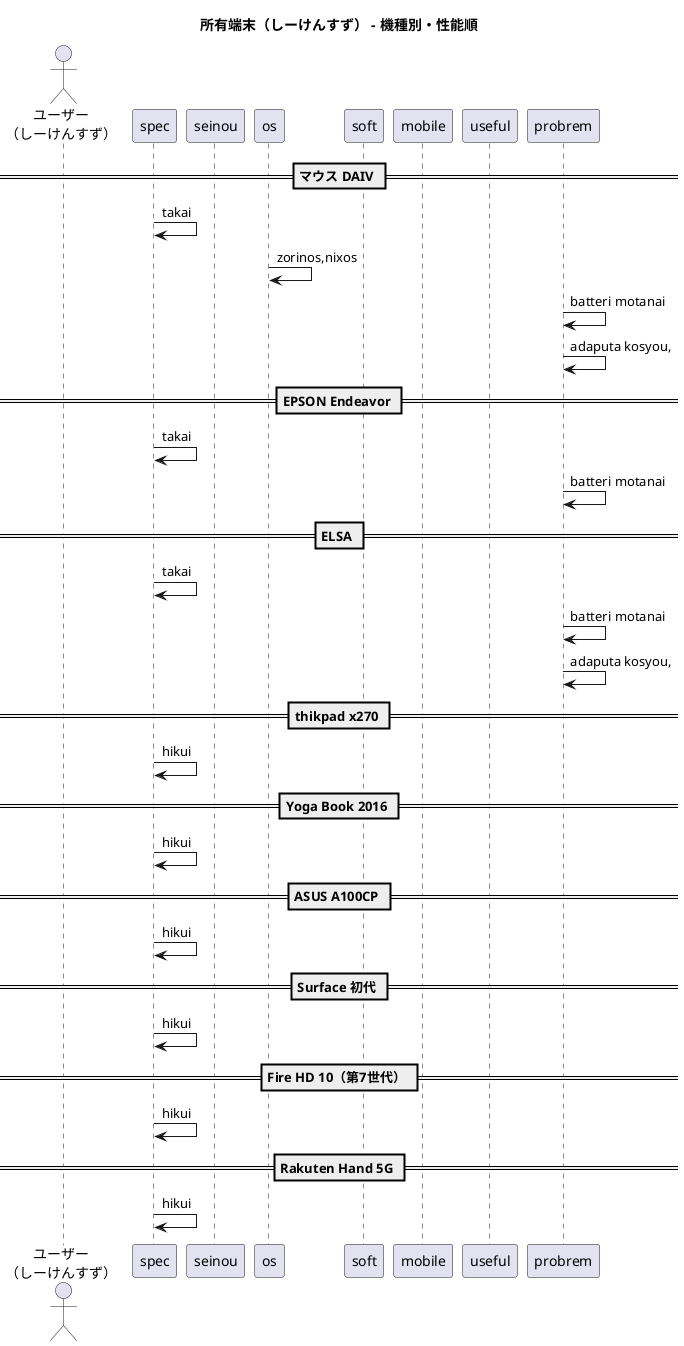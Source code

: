 @startuml
title 所有端末（しーけんすず） - 機種別・性能順

actor "ユーザー\n（しーけんすず）" as User
participant "spec" as spec
participant "seinou" as seinou
participant "os" as os
participant "soft" as soft
participant "mobile" as mobile
participant "useful" as useful
participant "probrem" as probrem

== マウス DAIV ==
spec -> spec : takai
os -> os : zorinos,nixos
probrem -> probrem : batteri motanai
probrem -> probrem : adaputa kosyou,

== EPSON Endeavor ==
spec -> spec : takai
probrem -> probrem : batteri motanai

== ELSA ==
spec -> spec : takai
probrem -> probrem : batteri motanai
probrem -> probrem : adaputa kosyou,

== thikpad x270 ==
spec -> spec : hikui

== Yoga Book 2016 ==
spec -> spec : hikui

== ASUS A100CP ==
spec -> spec : hikui

== Surface 初代 ==
spec -> spec : hikui

== Fire HD 10（第7世代） ==
spec -> spec : hikui


== Rakuten Hand 5G ==
spec -> spec : hikui


@enduml